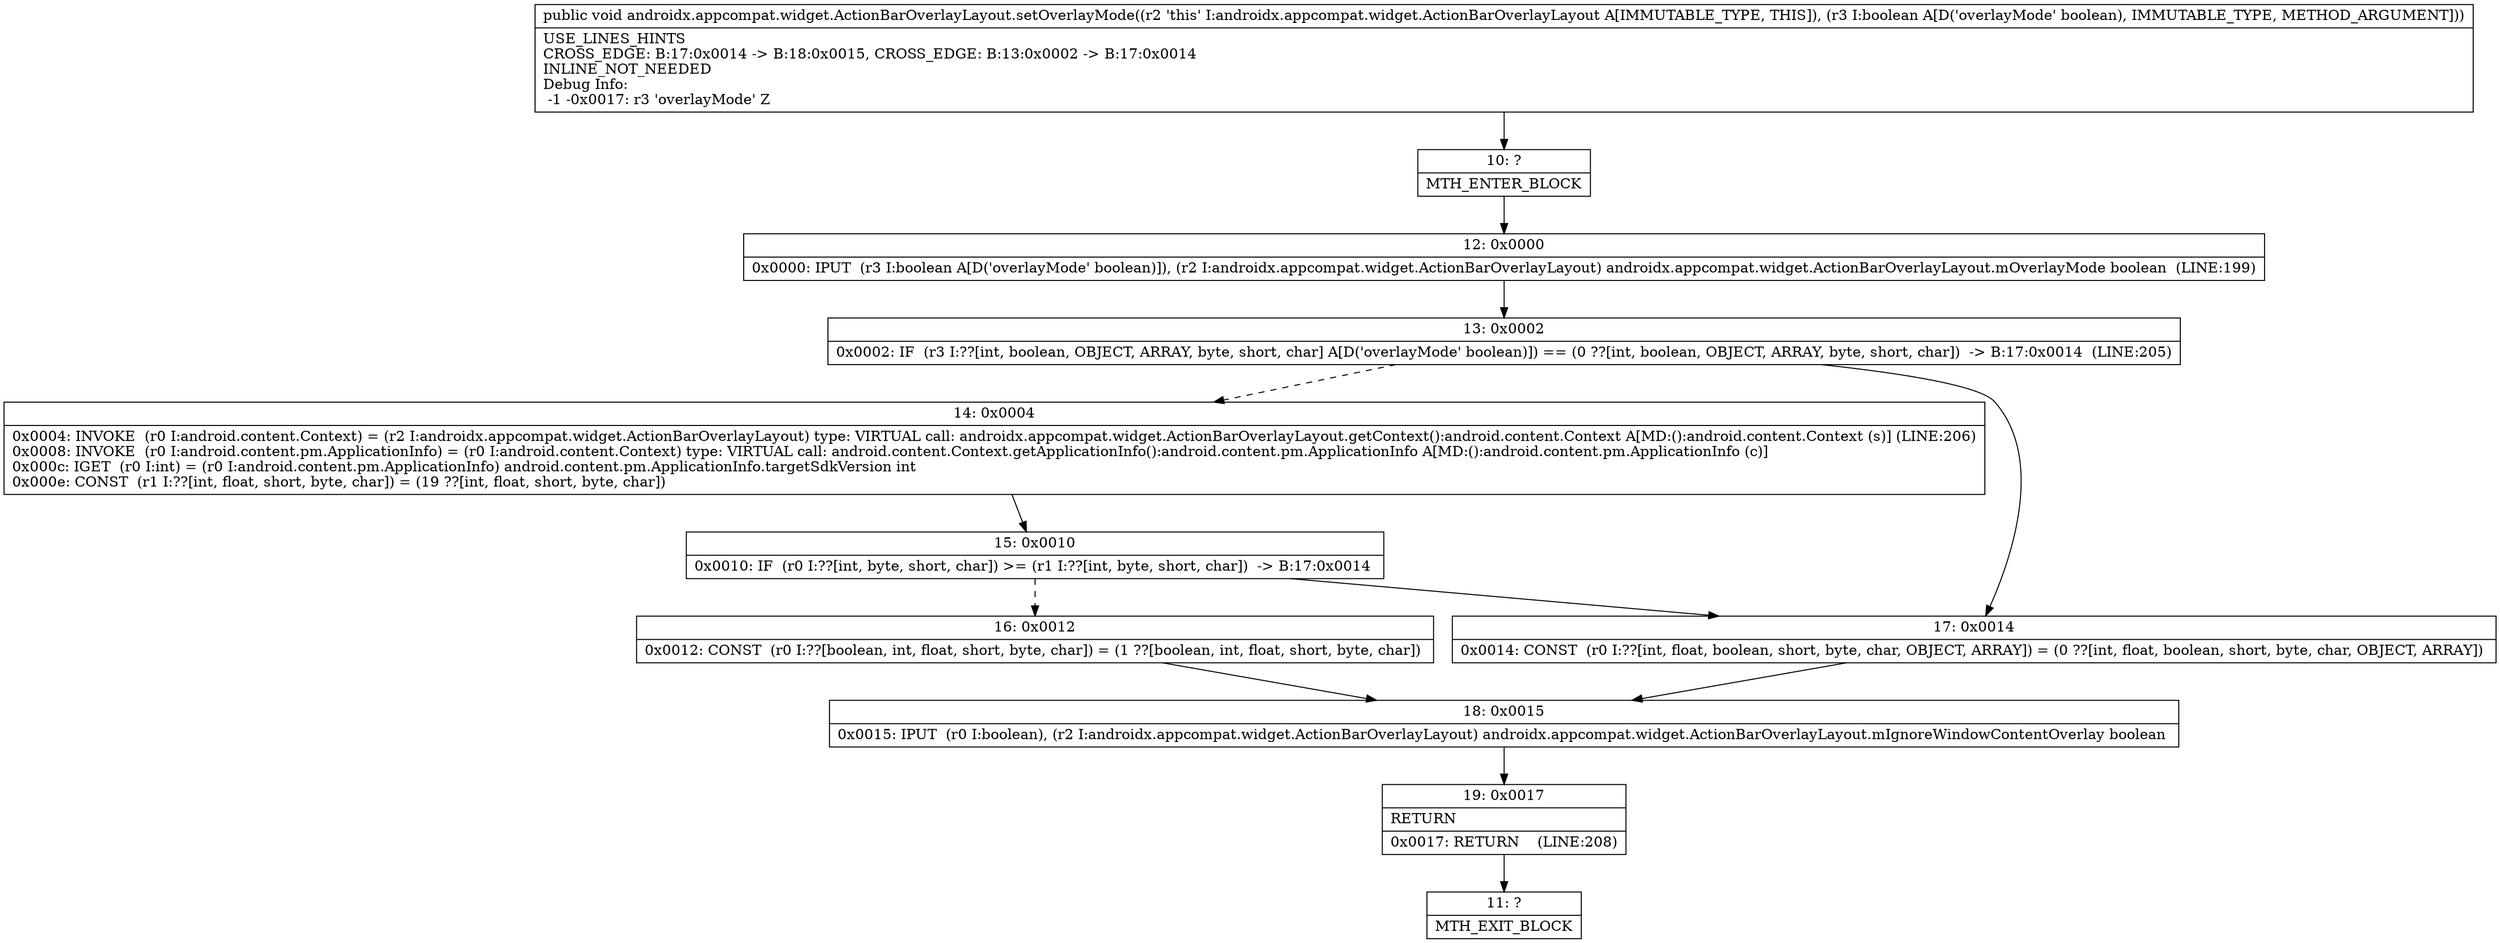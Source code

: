 digraph "CFG forandroidx.appcompat.widget.ActionBarOverlayLayout.setOverlayMode(Z)V" {
Node_10 [shape=record,label="{10\:\ ?|MTH_ENTER_BLOCK\l}"];
Node_12 [shape=record,label="{12\:\ 0x0000|0x0000: IPUT  (r3 I:boolean A[D('overlayMode' boolean)]), (r2 I:androidx.appcompat.widget.ActionBarOverlayLayout) androidx.appcompat.widget.ActionBarOverlayLayout.mOverlayMode boolean  (LINE:199)\l}"];
Node_13 [shape=record,label="{13\:\ 0x0002|0x0002: IF  (r3 I:??[int, boolean, OBJECT, ARRAY, byte, short, char] A[D('overlayMode' boolean)]) == (0 ??[int, boolean, OBJECT, ARRAY, byte, short, char])  \-\> B:17:0x0014  (LINE:205)\l}"];
Node_14 [shape=record,label="{14\:\ 0x0004|0x0004: INVOKE  (r0 I:android.content.Context) = (r2 I:androidx.appcompat.widget.ActionBarOverlayLayout) type: VIRTUAL call: androidx.appcompat.widget.ActionBarOverlayLayout.getContext():android.content.Context A[MD:():android.content.Context (s)] (LINE:206)\l0x0008: INVOKE  (r0 I:android.content.pm.ApplicationInfo) = (r0 I:android.content.Context) type: VIRTUAL call: android.content.Context.getApplicationInfo():android.content.pm.ApplicationInfo A[MD:():android.content.pm.ApplicationInfo (c)]\l0x000c: IGET  (r0 I:int) = (r0 I:android.content.pm.ApplicationInfo) android.content.pm.ApplicationInfo.targetSdkVersion int \l0x000e: CONST  (r1 I:??[int, float, short, byte, char]) = (19 ??[int, float, short, byte, char]) \l}"];
Node_15 [shape=record,label="{15\:\ 0x0010|0x0010: IF  (r0 I:??[int, byte, short, char]) \>= (r1 I:??[int, byte, short, char])  \-\> B:17:0x0014 \l}"];
Node_16 [shape=record,label="{16\:\ 0x0012|0x0012: CONST  (r0 I:??[boolean, int, float, short, byte, char]) = (1 ??[boolean, int, float, short, byte, char]) \l}"];
Node_18 [shape=record,label="{18\:\ 0x0015|0x0015: IPUT  (r0 I:boolean), (r2 I:androidx.appcompat.widget.ActionBarOverlayLayout) androidx.appcompat.widget.ActionBarOverlayLayout.mIgnoreWindowContentOverlay boolean \l}"];
Node_19 [shape=record,label="{19\:\ 0x0017|RETURN\l|0x0017: RETURN    (LINE:208)\l}"];
Node_11 [shape=record,label="{11\:\ ?|MTH_EXIT_BLOCK\l}"];
Node_17 [shape=record,label="{17\:\ 0x0014|0x0014: CONST  (r0 I:??[int, float, boolean, short, byte, char, OBJECT, ARRAY]) = (0 ??[int, float, boolean, short, byte, char, OBJECT, ARRAY]) \l}"];
MethodNode[shape=record,label="{public void androidx.appcompat.widget.ActionBarOverlayLayout.setOverlayMode((r2 'this' I:androidx.appcompat.widget.ActionBarOverlayLayout A[IMMUTABLE_TYPE, THIS]), (r3 I:boolean A[D('overlayMode' boolean), IMMUTABLE_TYPE, METHOD_ARGUMENT]))  | USE_LINES_HINTS\lCROSS_EDGE: B:17:0x0014 \-\> B:18:0x0015, CROSS_EDGE: B:13:0x0002 \-\> B:17:0x0014\lINLINE_NOT_NEEDED\lDebug Info:\l  \-1 \-0x0017: r3 'overlayMode' Z\l}"];
MethodNode -> Node_10;Node_10 -> Node_12;
Node_12 -> Node_13;
Node_13 -> Node_14[style=dashed];
Node_13 -> Node_17;
Node_14 -> Node_15;
Node_15 -> Node_16[style=dashed];
Node_15 -> Node_17;
Node_16 -> Node_18;
Node_18 -> Node_19;
Node_19 -> Node_11;
Node_17 -> Node_18;
}

